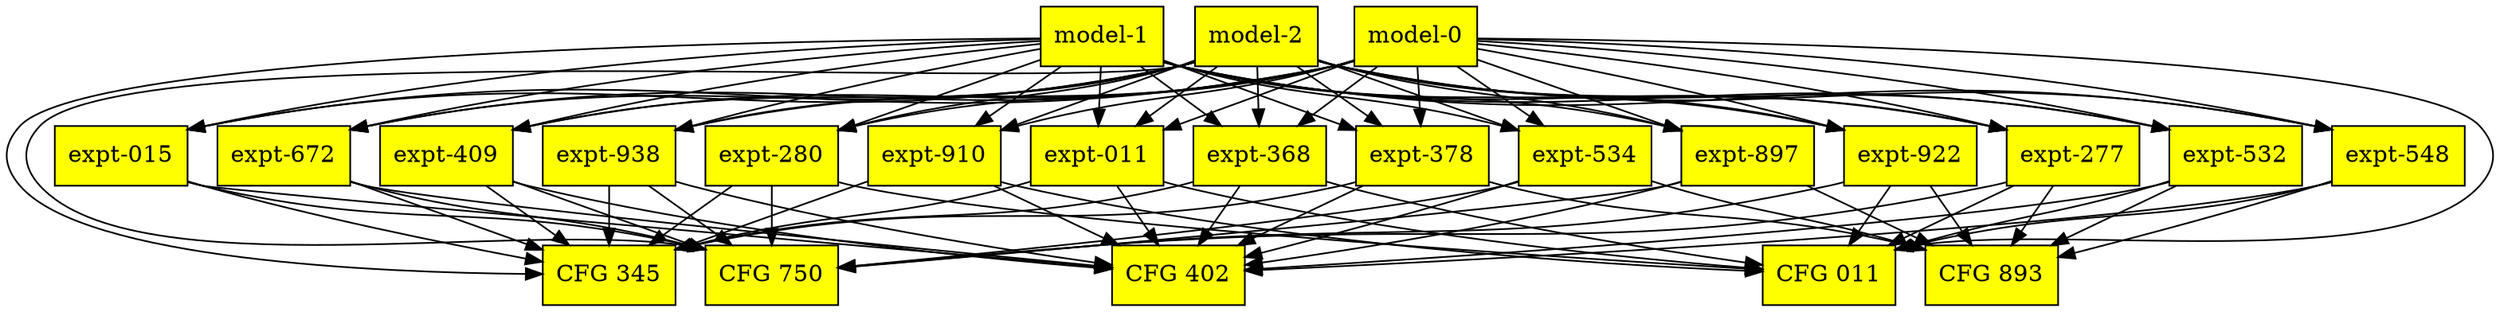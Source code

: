 digraph G {
record23 [shape=box, style=filled, fillcolor="yellow", label="expt-011"];
record23->record1
record23->record2
record23->record4
record8 [shape=box, style=filled, fillcolor="yellow", label="model-2"];
record8->record3
record8->record9
record8->record10
record8->record11
record8->record12
record8->record13
record8->record14
record8->record15
record8->record16
record8->record17
record8->record18
record8->record19
record8->record20
record8->record21
record8->record22
record8->record23
record22 [shape=box, style=filled, fillcolor="yellow", label="expt-938"];
record22->record2
record22->record3
record22->record4
record21 [shape=box, style=filled, fillcolor="yellow", label="expt-532"];
record21->record1
record21->record4
record21->record5
record5 [shape=box, style=filled, fillcolor="yellow", label="CFG 893"];
record20 [shape=box, style=filled, fillcolor="yellow", label="expt-548"];
record20->record1
record20->record4
record20->record5
record19 [shape=box, style=filled, fillcolor="yellow", label="expt-378"];
record19->record2
record19->record4
record19->record5
record18 [shape=box, style=filled, fillcolor="yellow", label="expt-910"];
record18->record1
record18->record2
record18->record4
record17 [shape=box, style=filled, fillcolor="yellow", label="expt-280"];
record17->record1
record17->record2
record17->record3
record16 [shape=box, style=filled, fillcolor="yellow", label="expt-368"];
record16->record1
record16->record2
record16->record4
record15 [shape=box, style=filled, fillcolor="yellow", label="expt-922"];
record15->record1
record15->record3
record15->record5
record14 [shape=box, style=filled, fillcolor="yellow", label="expt-277"];
record14->record1
record14->record3
record14->record5
record13 [shape=box, style=filled, fillcolor="yellow", label="expt-409"];
record13->record2
record13->record3
record13->record4
record12 [shape=box, style=filled, fillcolor="yellow", label="expt-534"];
record12->record3
record12->record4
record12->record5
record11 [shape=box, style=filled, fillcolor="yellow", label="expt-672"];
record11->record2
record11->record3
record11->record4
record10 [shape=box, style=filled, fillcolor="yellow", label="expt-015"];
record10->record2
record10->record3
record10->record4
record9 [shape=box, style=filled, fillcolor="yellow", label="expt-897"];
record9->record3
record9->record4
record9->record5
record3 [shape=box, style=filled, fillcolor="yellow", label="CFG 750"];
record7 [shape=box, style=filled, fillcolor="yellow", label="model-1"];
record7->record2
record7->record9
record7->record10
record7->record11
record7->record12
record7->record13
record7->record14
record7->record15
record7->record16
record7->record17
record7->record18
record7->record19
record7->record20
record7->record21
record7->record22
record7->record23
record6 [shape=box, style=filled, fillcolor="yellow", label="model-0"];
record6->record1
record6->record9
record6->record10
record6->record11
record6->record12
record6->record13
record6->record14
record6->record15
record6->record16
record6->record17
record6->record18
record6->record19
record6->record20
record6->record21
record6->record22
record6->record23
record4 [shape=box, style=filled, fillcolor="yellow", label="CFG 402"];
record2 [shape=box, style=filled, fillcolor="yellow", label="CFG 345"];
record1 [shape=box, style=filled, fillcolor="yellow", label="CFG 011"];

}
